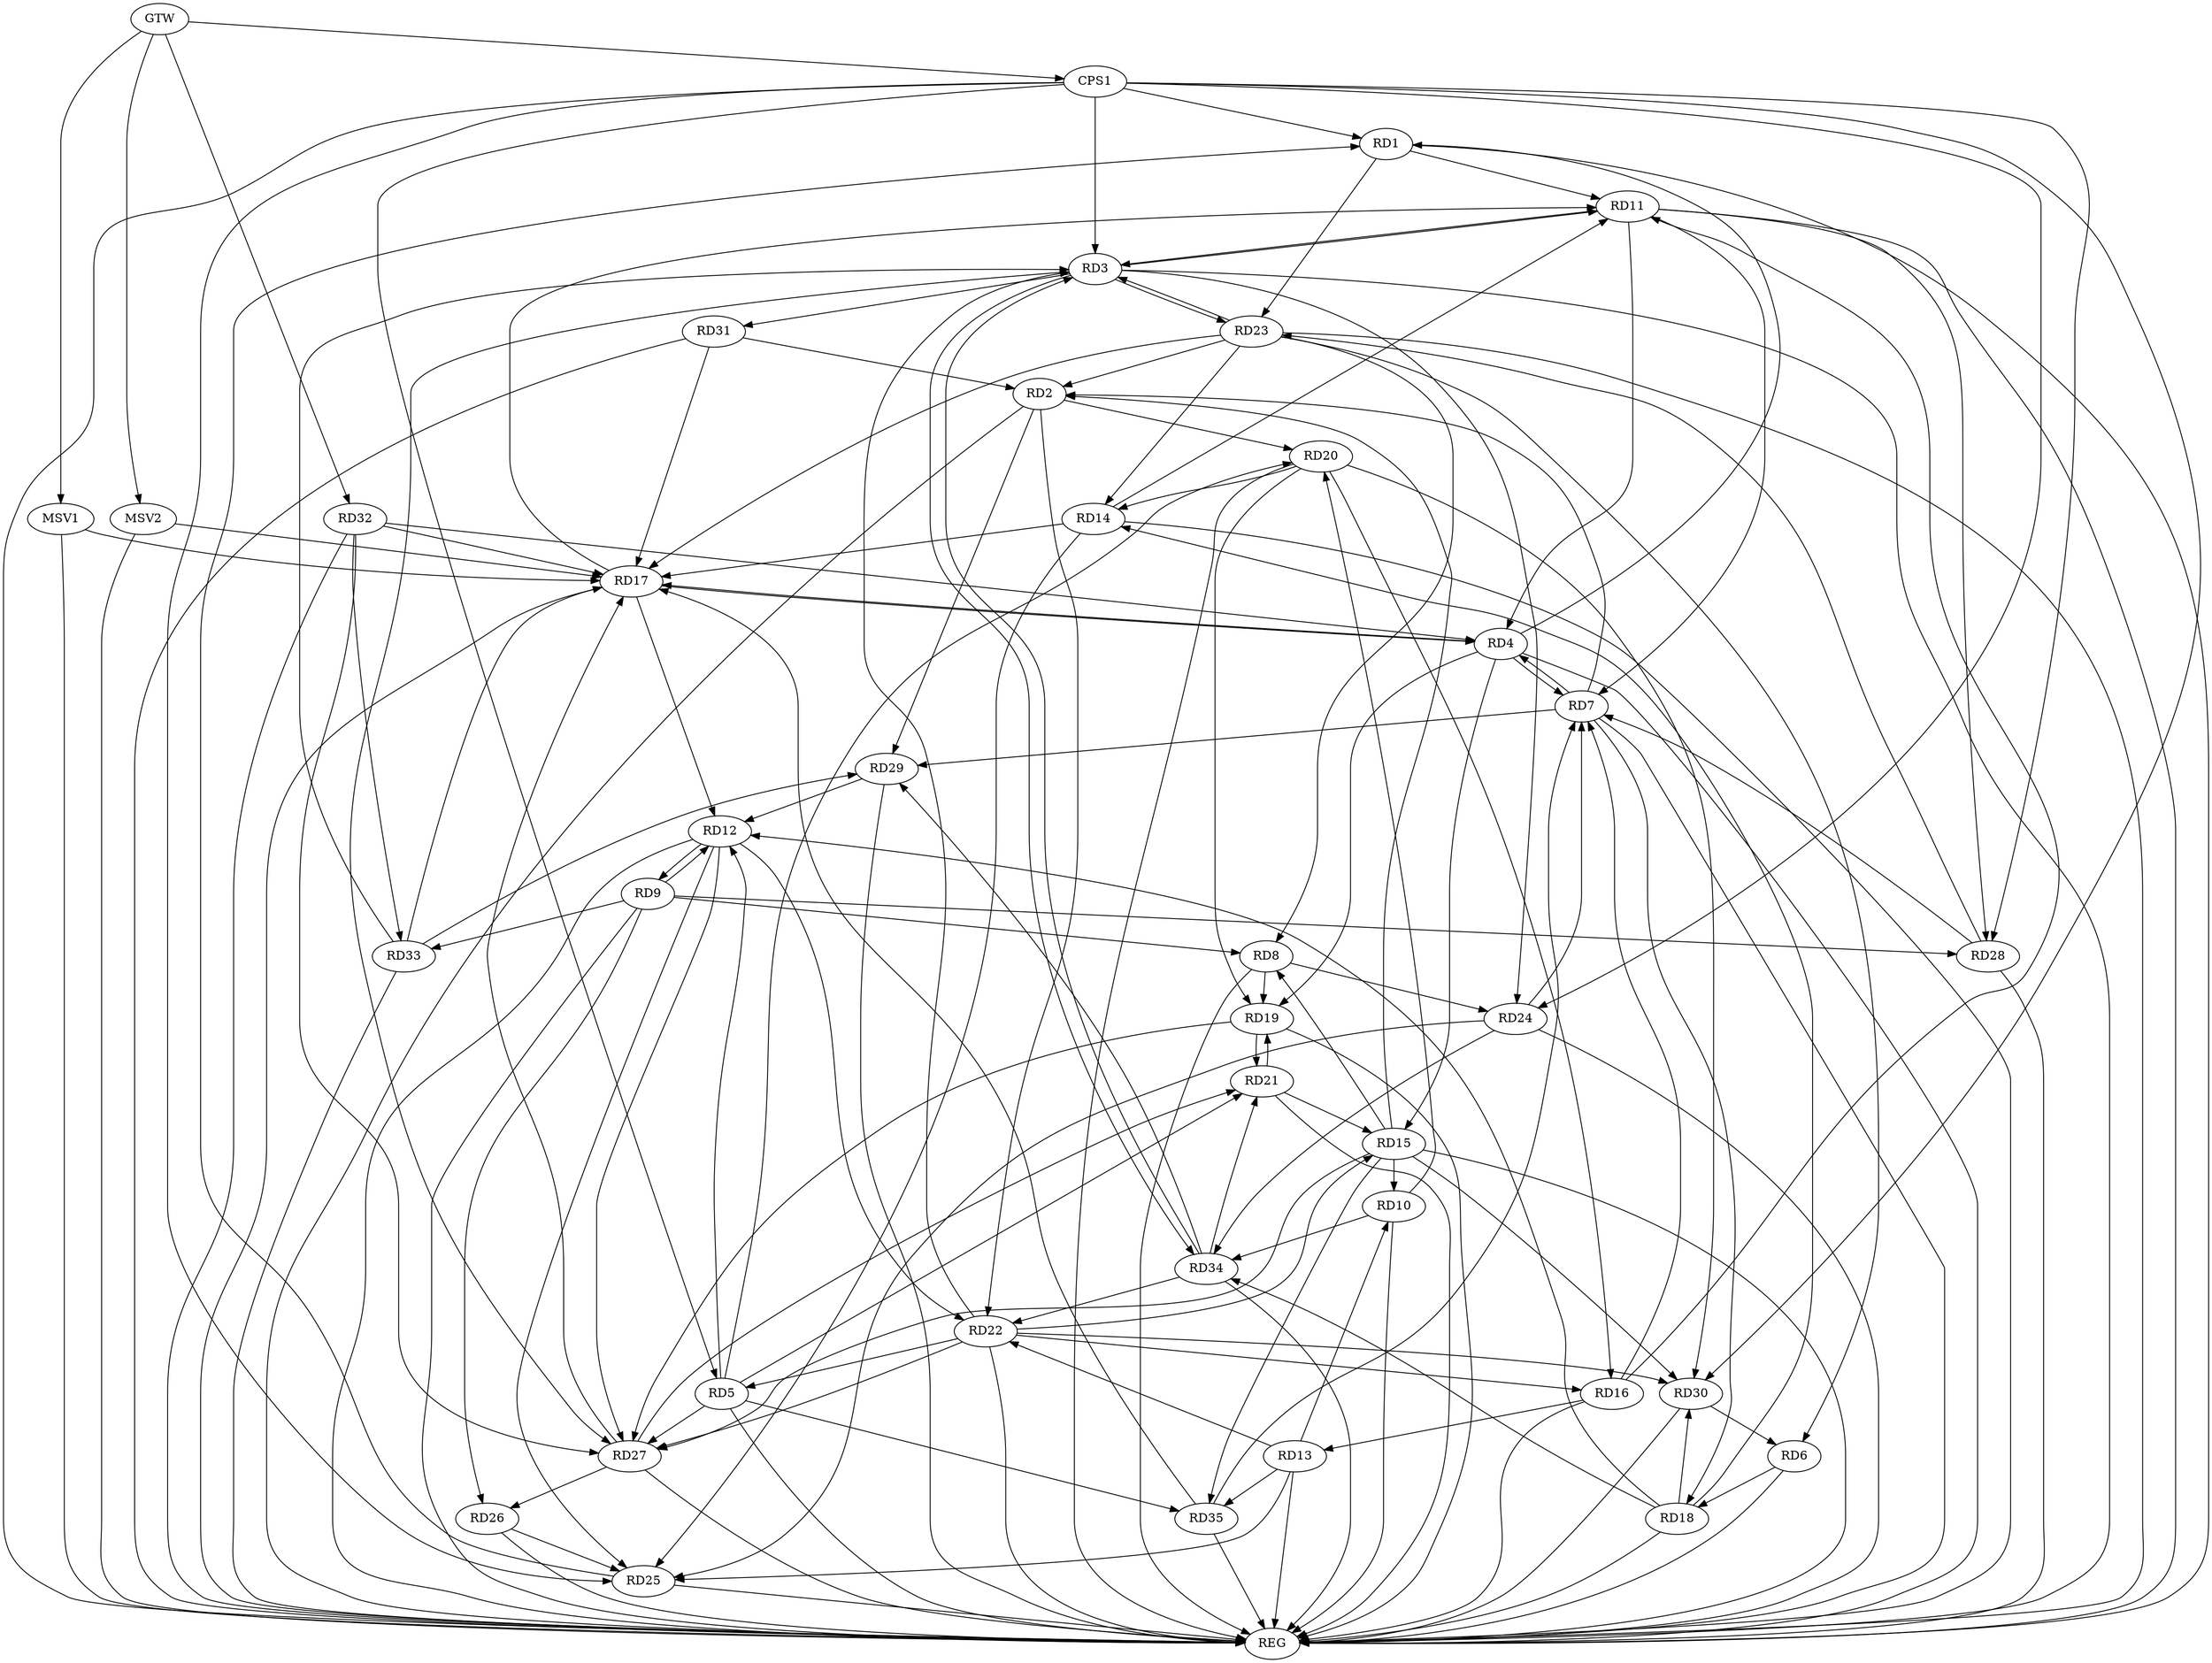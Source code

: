 strict digraph G {
  RD1 [ label="RD1" ];
  RD2 [ label="RD2" ];
  RD3 [ label="RD3" ];
  RD4 [ label="RD4" ];
  RD5 [ label="RD5" ];
  RD6 [ label="RD6" ];
  RD7 [ label="RD7" ];
  RD8 [ label="RD8" ];
  RD9 [ label="RD9" ];
  RD10 [ label="RD10" ];
  RD11 [ label="RD11" ];
  RD12 [ label="RD12" ];
  RD13 [ label="RD13" ];
  RD14 [ label="RD14" ];
  RD15 [ label="RD15" ];
  RD16 [ label="RD16" ];
  RD17 [ label="RD17" ];
  RD18 [ label="RD18" ];
  RD19 [ label="RD19" ];
  RD20 [ label="RD20" ];
  RD21 [ label="RD21" ];
  RD22 [ label="RD22" ];
  RD23 [ label="RD23" ];
  RD24 [ label="RD24" ];
  RD25 [ label="RD25" ];
  RD26 [ label="RD26" ];
  RD27 [ label="RD27" ];
  RD28 [ label="RD28" ];
  RD29 [ label="RD29" ];
  RD30 [ label="RD30" ];
  RD31 [ label="RD31" ];
  RD32 [ label="RD32" ];
  RD33 [ label="RD33" ];
  RD34 [ label="RD34" ];
  RD35 [ label="RD35" ];
  CPS1 [ label="CPS1" ];
  GTW [ label="GTW" ];
  REG [ label="REG" ];
  MSV1 [ label="MSV1" ];
  MSV2 [ label="MSV2" ];
  RD4 -> RD1;
  RD1 -> RD11;
  RD1 -> RD23;
  RD25 -> RD1;
  RD7 -> RD2;
  RD15 -> RD2;
  RD2 -> RD20;
  RD2 -> RD22;
  RD23 -> RD2;
  RD2 -> RD29;
  RD31 -> RD2;
  RD3 -> RD11;
  RD11 -> RD3;
  RD22 -> RD3;
  RD3 -> RD23;
  RD23 -> RD3;
  RD3 -> RD24;
  RD3 -> RD27;
  RD3 -> RD31;
  RD33 -> RD3;
  RD3 -> RD34;
  RD34 -> RD3;
  RD4 -> RD7;
  RD7 -> RD4;
  RD11 -> RD4;
  RD4 -> RD15;
  RD4 -> RD17;
  RD17 -> RD4;
  RD4 -> RD19;
  RD32 -> RD4;
  RD5 -> RD12;
  RD5 -> RD20;
  RD5 -> RD21;
  RD22 -> RD5;
  RD5 -> RD27;
  RD5 -> RD35;
  RD6 -> RD18;
  RD23 -> RD6;
  RD30 -> RD6;
  RD11 -> RD7;
  RD16 -> RD7;
  RD7 -> RD18;
  RD24 -> RD7;
  RD28 -> RD7;
  RD7 -> RD29;
  RD35 -> RD7;
  RD9 -> RD8;
  RD15 -> RD8;
  RD8 -> RD19;
  RD23 -> RD8;
  RD8 -> RD24;
  RD9 -> RD12;
  RD12 -> RD9;
  RD9 -> RD26;
  RD9 -> RD28;
  RD9 -> RD33;
  RD13 -> RD10;
  RD15 -> RD10;
  RD10 -> RD20;
  RD10 -> RD34;
  RD14 -> RD11;
  RD16 -> RD11;
  RD17 -> RD11;
  RD11 -> RD28;
  RD17 -> RD12;
  RD18 -> RD12;
  RD12 -> RD22;
  RD12 -> RD25;
  RD12 -> RD27;
  RD29 -> RD12;
  RD16 -> RD13;
  RD13 -> RD22;
  RD13 -> RD25;
  RD13 -> RD35;
  RD14 -> RD17;
  RD18 -> RD14;
  RD20 -> RD14;
  RD23 -> RD14;
  RD14 -> RD25;
  RD21 -> RD15;
  RD22 -> RD15;
  RD15 -> RD27;
  RD15 -> RD30;
  RD15 -> RD35;
  RD20 -> RD16;
  RD22 -> RD16;
  RD23 -> RD17;
  RD27 -> RD17;
  RD31 -> RD17;
  RD32 -> RD17;
  RD33 -> RD17;
  RD35 -> RD17;
  RD18 -> RD30;
  RD18 -> RD34;
  RD20 -> RD19;
  RD19 -> RD21;
  RD21 -> RD19;
  RD19 -> RD27;
  RD20 -> RD30;
  RD27 -> RD21;
  RD34 -> RD21;
  RD22 -> RD27;
  RD22 -> RD30;
  RD34 -> RD22;
  RD28 -> RD23;
  RD24 -> RD25;
  RD24 -> RD34;
  RD26 -> RD25;
  RD27 -> RD26;
  RD32 -> RD27;
  RD33 -> RD29;
  RD34 -> RD29;
  RD32 -> RD33;
  CPS1 -> RD1;
  CPS1 -> RD5;
  CPS1 -> RD24;
  CPS1 -> RD25;
  CPS1 -> RD28;
  CPS1 -> RD3;
  CPS1 -> RD30;
  GTW -> RD32;
  GTW -> CPS1;
  RD1 -> REG;
  RD2 -> REG;
  RD3 -> REG;
  RD4 -> REG;
  RD5 -> REG;
  RD6 -> REG;
  RD7 -> REG;
  RD8 -> REG;
  RD9 -> REG;
  RD10 -> REG;
  RD11 -> REG;
  RD12 -> REG;
  RD13 -> REG;
  RD14 -> REG;
  RD15 -> REG;
  RD16 -> REG;
  RD17 -> REG;
  RD18 -> REG;
  RD19 -> REG;
  RD20 -> REG;
  RD21 -> REG;
  RD22 -> REG;
  RD23 -> REG;
  RD24 -> REG;
  RD25 -> REG;
  RD26 -> REG;
  RD27 -> REG;
  RD28 -> REG;
  RD29 -> REG;
  RD30 -> REG;
  RD31 -> REG;
  RD32 -> REG;
  RD33 -> REG;
  RD34 -> REG;
  RD35 -> REG;
  CPS1 -> REG;
  MSV1 -> RD17;
  MSV2 -> RD17;
  GTW -> MSV1;
  MSV1 -> REG;
  GTW -> MSV2;
  MSV2 -> REG;
}
